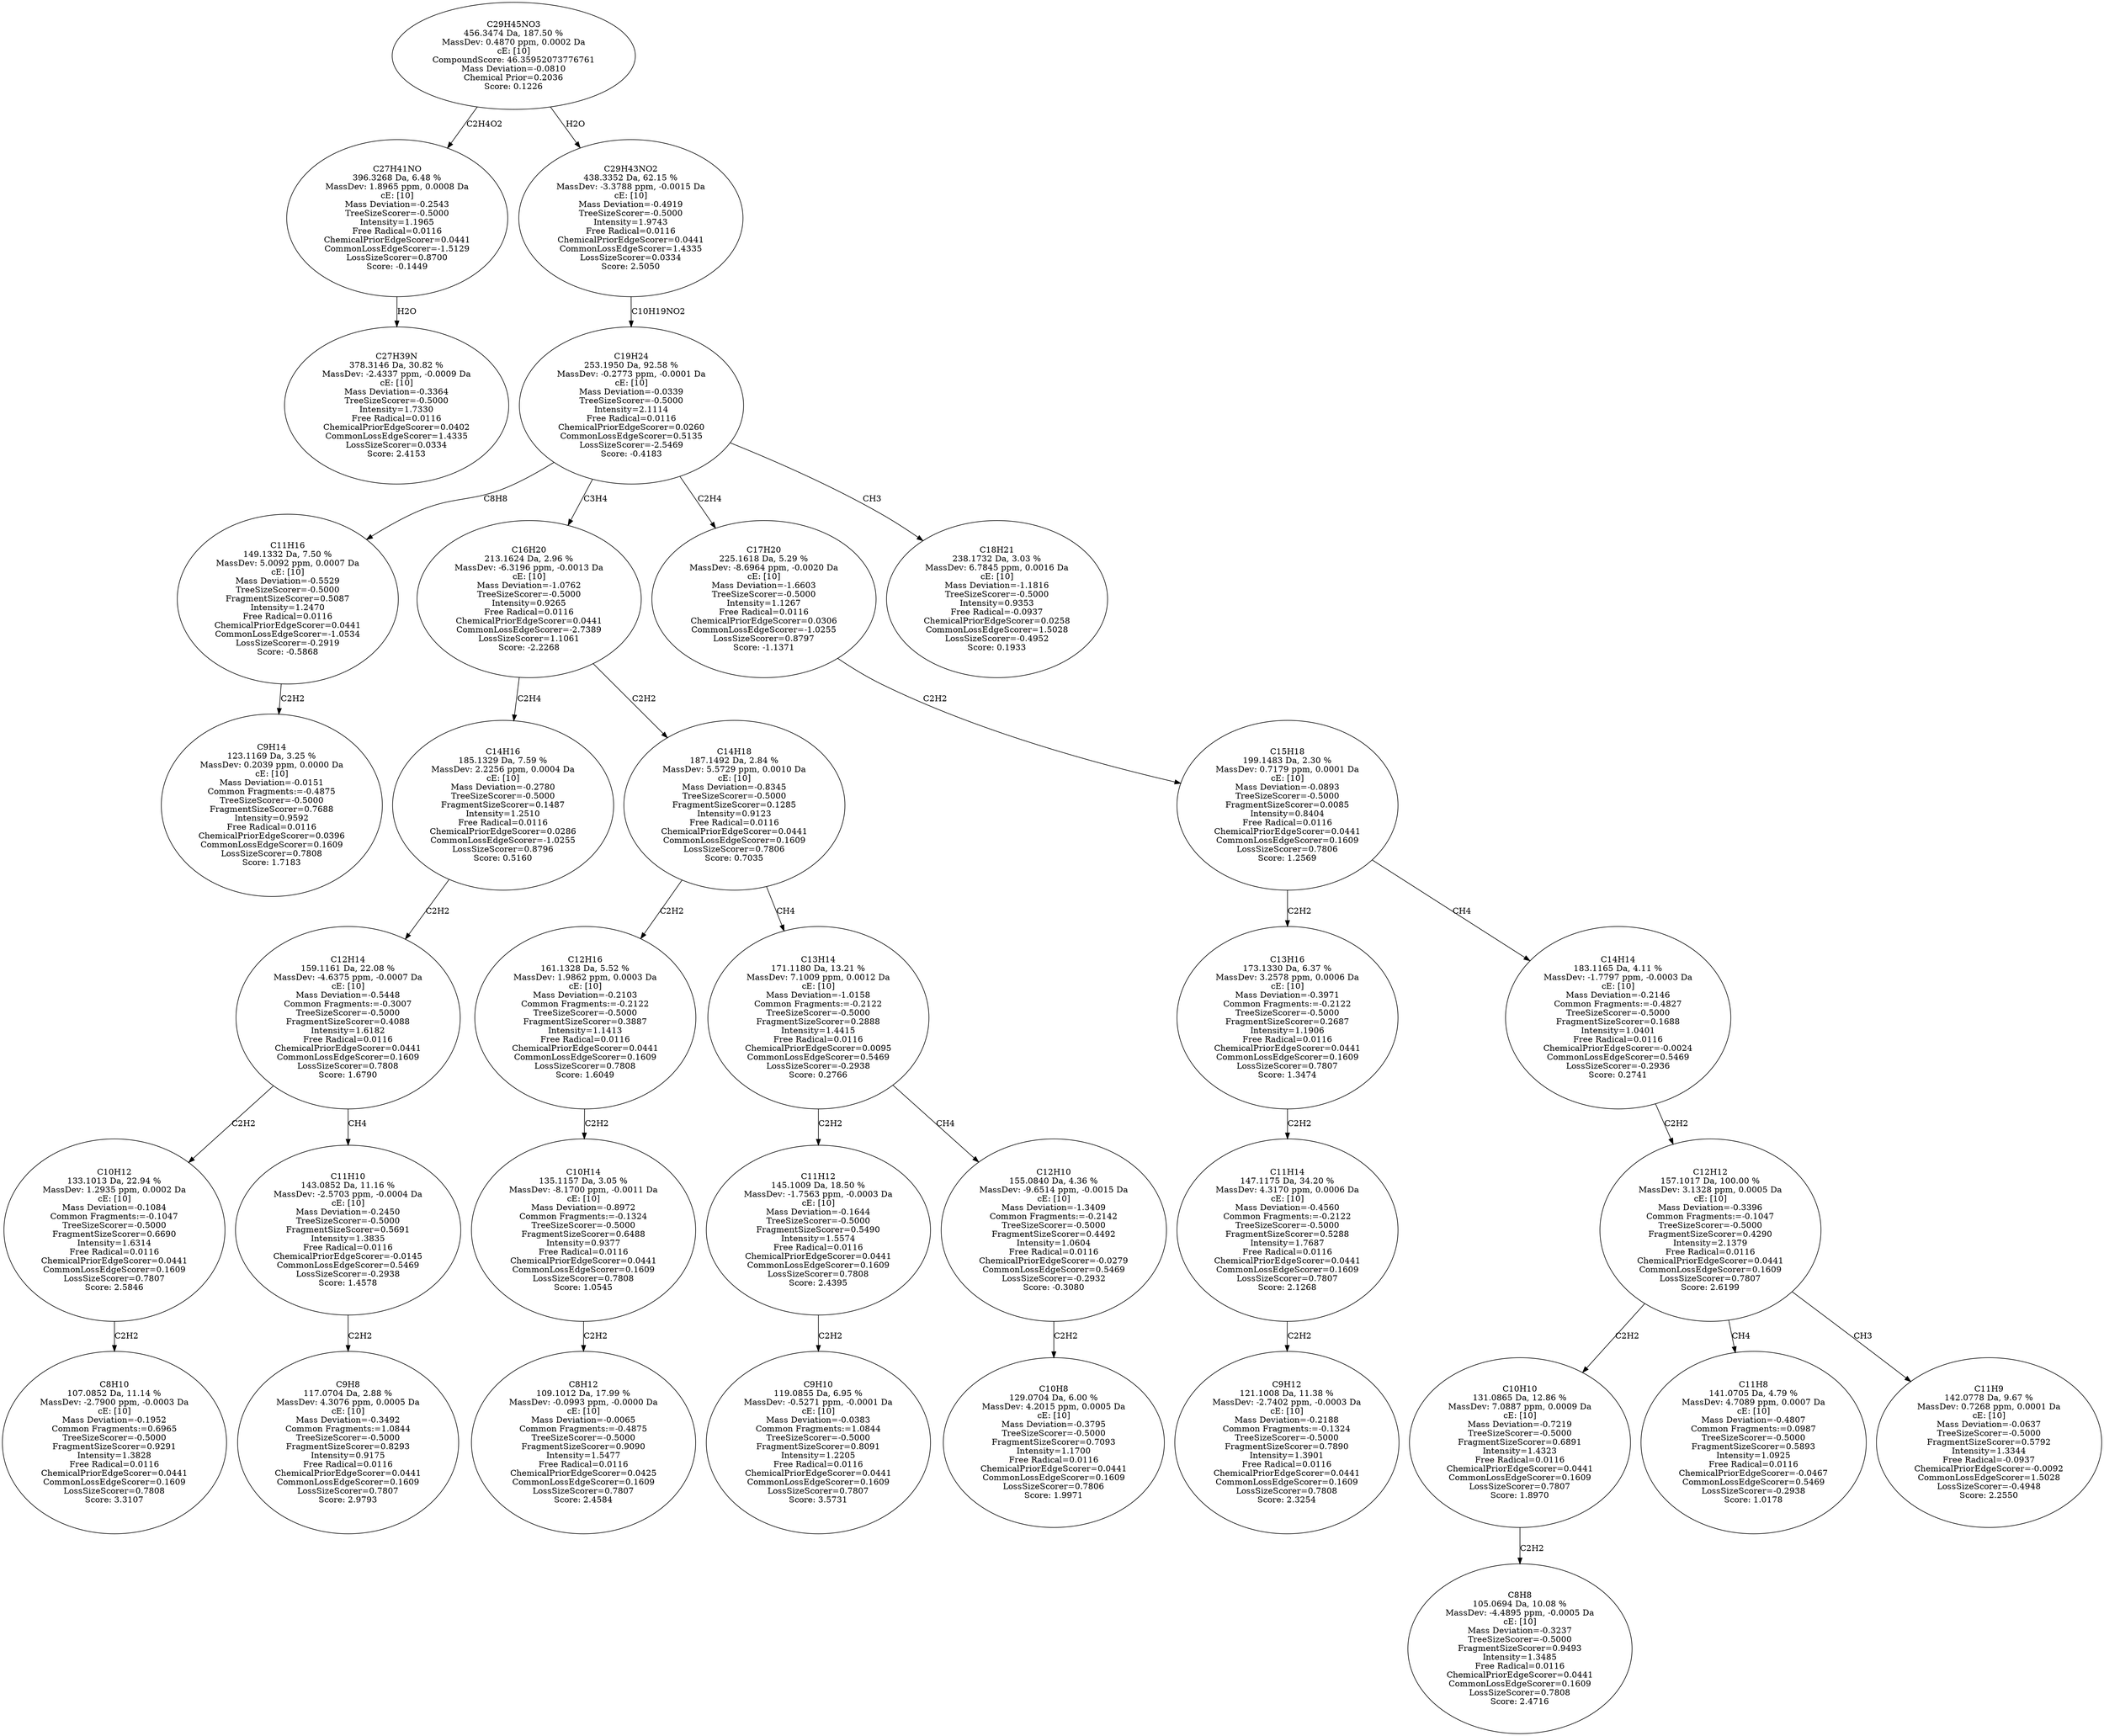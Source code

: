 strict digraph {
v1 [label="C27H39N\n378.3146 Da, 30.82 %\nMassDev: -2.4337 ppm, -0.0009 Da\ncE: [10]\nMass Deviation=-0.3364\nTreeSizeScorer=-0.5000\nIntensity=1.7330\nFree Radical=0.0116\nChemicalPriorEdgeScorer=0.0402\nCommonLossEdgeScorer=1.4335\nLossSizeScorer=0.0334\nScore: 2.4153"];
v2 [label="C27H41NO\n396.3268 Da, 6.48 %\nMassDev: 1.8965 ppm, 0.0008 Da\ncE: [10]\nMass Deviation=-0.2543\nTreeSizeScorer=-0.5000\nIntensity=1.1965\nFree Radical=0.0116\nChemicalPriorEdgeScorer=0.0441\nCommonLossEdgeScorer=-1.5129\nLossSizeScorer=0.8700\nScore: -0.1449"];
v3 [label="C9H14\n123.1169 Da, 3.25 %\nMassDev: 0.2039 ppm, 0.0000 Da\ncE: [10]\nMass Deviation=-0.0151\nCommon Fragments:=-0.4875\nTreeSizeScorer=-0.5000\nFragmentSizeScorer=0.7688\nIntensity=0.9592\nFree Radical=0.0116\nChemicalPriorEdgeScorer=0.0396\nCommonLossEdgeScorer=0.1609\nLossSizeScorer=0.7808\nScore: 1.7183"];
v4 [label="C11H16\n149.1332 Da, 7.50 %\nMassDev: 5.0092 ppm, 0.0007 Da\ncE: [10]\nMass Deviation=-0.5529\nTreeSizeScorer=-0.5000\nFragmentSizeScorer=0.5087\nIntensity=1.2470\nFree Radical=0.0116\nChemicalPriorEdgeScorer=0.0441\nCommonLossEdgeScorer=-1.0534\nLossSizeScorer=-0.2919\nScore: -0.5868"];
v5 [label="C8H10\n107.0852 Da, 11.14 %\nMassDev: -2.7900 ppm, -0.0003 Da\ncE: [10]\nMass Deviation=-0.1952\nCommon Fragments:=0.6965\nTreeSizeScorer=-0.5000\nFragmentSizeScorer=0.9291\nIntensity=1.3828\nFree Radical=0.0116\nChemicalPriorEdgeScorer=0.0441\nCommonLossEdgeScorer=0.1609\nLossSizeScorer=0.7808\nScore: 3.3107"];
v6 [label="C10H12\n133.1013 Da, 22.94 %\nMassDev: 1.2935 ppm, 0.0002 Da\ncE: [10]\nMass Deviation=-0.1084\nCommon Fragments:=-0.1047\nTreeSizeScorer=-0.5000\nFragmentSizeScorer=0.6690\nIntensity=1.6314\nFree Radical=0.0116\nChemicalPriorEdgeScorer=0.0441\nCommonLossEdgeScorer=0.1609\nLossSizeScorer=0.7807\nScore: 2.5846"];
v7 [label="C9H8\n117.0704 Da, 2.88 %\nMassDev: 4.3076 ppm, 0.0005 Da\ncE: [10]\nMass Deviation=-0.3492\nCommon Fragments:=1.0844\nTreeSizeScorer=-0.5000\nFragmentSizeScorer=0.8293\nIntensity=0.9175\nFree Radical=0.0116\nChemicalPriorEdgeScorer=0.0441\nCommonLossEdgeScorer=0.1609\nLossSizeScorer=0.7807\nScore: 2.9793"];
v8 [label="C11H10\n143.0852 Da, 11.16 %\nMassDev: -2.5703 ppm, -0.0004 Da\ncE: [10]\nMass Deviation=-0.2450\nTreeSizeScorer=-0.5000\nFragmentSizeScorer=0.5691\nIntensity=1.3835\nFree Radical=0.0116\nChemicalPriorEdgeScorer=-0.0145\nCommonLossEdgeScorer=0.5469\nLossSizeScorer=-0.2938\nScore: 1.4578"];
v9 [label="C12H14\n159.1161 Da, 22.08 %\nMassDev: -4.6375 ppm, -0.0007 Da\ncE: [10]\nMass Deviation=-0.5448\nCommon Fragments:=-0.3007\nTreeSizeScorer=-0.5000\nFragmentSizeScorer=0.4088\nIntensity=1.6182\nFree Radical=0.0116\nChemicalPriorEdgeScorer=0.0441\nCommonLossEdgeScorer=0.1609\nLossSizeScorer=0.7808\nScore: 1.6790"];
v10 [label="C14H16\n185.1329 Da, 7.59 %\nMassDev: 2.2256 ppm, 0.0004 Da\ncE: [10]\nMass Deviation=-0.2780\nTreeSizeScorer=-0.5000\nFragmentSizeScorer=0.1487\nIntensity=1.2510\nFree Radical=0.0116\nChemicalPriorEdgeScorer=0.0286\nCommonLossEdgeScorer=-1.0255\nLossSizeScorer=0.8796\nScore: 0.5160"];
v11 [label="C8H12\n109.1012 Da, 17.99 %\nMassDev: -0.0993 ppm, -0.0000 Da\ncE: [10]\nMass Deviation=-0.0065\nCommon Fragments:=-0.4875\nTreeSizeScorer=-0.5000\nFragmentSizeScorer=0.9090\nIntensity=1.5477\nFree Radical=0.0116\nChemicalPriorEdgeScorer=0.0425\nCommonLossEdgeScorer=0.1609\nLossSizeScorer=0.7807\nScore: 2.4584"];
v12 [label="C10H14\n135.1157 Da, 3.05 %\nMassDev: -8.1700 ppm, -0.0011 Da\ncE: [10]\nMass Deviation=-0.8972\nCommon Fragments:=-0.1324\nTreeSizeScorer=-0.5000\nFragmentSizeScorer=0.6488\nIntensity=0.9377\nFree Radical=0.0116\nChemicalPriorEdgeScorer=0.0441\nCommonLossEdgeScorer=0.1609\nLossSizeScorer=0.7808\nScore: 1.0545"];
v13 [label="C12H16\n161.1328 Da, 5.52 %\nMassDev: 1.9862 ppm, 0.0003 Da\ncE: [10]\nMass Deviation=-0.2103\nCommon Fragments:=-0.2122\nTreeSizeScorer=-0.5000\nFragmentSizeScorer=0.3887\nIntensity=1.1413\nFree Radical=0.0116\nChemicalPriorEdgeScorer=0.0441\nCommonLossEdgeScorer=0.1609\nLossSizeScorer=0.7808\nScore: 1.6049"];
v14 [label="C9H10\n119.0855 Da, 6.95 %\nMassDev: -0.5271 ppm, -0.0001 Da\ncE: [10]\nMass Deviation=-0.0383\nCommon Fragments:=1.0844\nTreeSizeScorer=-0.5000\nFragmentSizeScorer=0.8091\nIntensity=1.2205\nFree Radical=0.0116\nChemicalPriorEdgeScorer=0.0441\nCommonLossEdgeScorer=0.1609\nLossSizeScorer=0.7807\nScore: 3.5731"];
v15 [label="C11H12\n145.1009 Da, 18.50 %\nMassDev: -1.7563 ppm, -0.0003 Da\ncE: [10]\nMass Deviation=-0.1644\nTreeSizeScorer=-0.5000\nFragmentSizeScorer=0.5490\nIntensity=1.5574\nFree Radical=0.0116\nChemicalPriorEdgeScorer=0.0441\nCommonLossEdgeScorer=0.1609\nLossSizeScorer=0.7808\nScore: 2.4395"];
v16 [label="C10H8\n129.0704 Da, 6.00 %\nMassDev: 4.2015 ppm, 0.0005 Da\ncE: [10]\nMass Deviation=-0.3795\nTreeSizeScorer=-0.5000\nFragmentSizeScorer=0.7093\nIntensity=1.1700\nFree Radical=0.0116\nChemicalPriorEdgeScorer=0.0441\nCommonLossEdgeScorer=0.1609\nLossSizeScorer=0.7806\nScore: 1.9971"];
v17 [label="C12H10\n155.0840 Da, 4.36 %\nMassDev: -9.6514 ppm, -0.0015 Da\ncE: [10]\nMass Deviation=-1.3409\nCommon Fragments:=-0.2142\nTreeSizeScorer=-0.5000\nFragmentSizeScorer=0.4492\nIntensity=1.0604\nFree Radical=0.0116\nChemicalPriorEdgeScorer=-0.0279\nCommonLossEdgeScorer=0.5469\nLossSizeScorer=-0.2932\nScore: -0.3080"];
v18 [label="C13H14\n171.1180 Da, 13.21 %\nMassDev: 7.1009 ppm, 0.0012 Da\ncE: [10]\nMass Deviation=-1.0158\nCommon Fragments:=-0.2122\nTreeSizeScorer=-0.5000\nFragmentSizeScorer=0.2888\nIntensity=1.4415\nFree Radical=0.0116\nChemicalPriorEdgeScorer=0.0095\nCommonLossEdgeScorer=0.5469\nLossSizeScorer=-0.2938\nScore: 0.2766"];
v19 [label="C14H18\n187.1492 Da, 2.84 %\nMassDev: 5.5729 ppm, 0.0010 Da\ncE: [10]\nMass Deviation=-0.8345\nTreeSizeScorer=-0.5000\nFragmentSizeScorer=0.1285\nIntensity=0.9123\nFree Radical=0.0116\nChemicalPriorEdgeScorer=0.0441\nCommonLossEdgeScorer=0.1609\nLossSizeScorer=0.7806\nScore: 0.7035"];
v20 [label="C16H20\n213.1624 Da, 2.96 %\nMassDev: -6.3196 ppm, -0.0013 Da\ncE: [10]\nMass Deviation=-1.0762\nTreeSizeScorer=-0.5000\nIntensity=0.9265\nFree Radical=0.0116\nChemicalPriorEdgeScorer=0.0441\nCommonLossEdgeScorer=-2.7389\nLossSizeScorer=1.1061\nScore: -2.2268"];
v21 [label="C9H12\n121.1008 Da, 11.38 %\nMassDev: -2.7402 ppm, -0.0003 Da\ncE: [10]\nMass Deviation=-0.2188\nCommon Fragments:=-0.1324\nTreeSizeScorer=-0.5000\nFragmentSizeScorer=0.7890\nIntensity=1.3901\nFree Radical=0.0116\nChemicalPriorEdgeScorer=0.0441\nCommonLossEdgeScorer=0.1609\nLossSizeScorer=0.7808\nScore: 2.3254"];
v22 [label="C11H14\n147.1175 Da, 34.20 %\nMassDev: 4.3170 ppm, 0.0006 Da\ncE: [10]\nMass Deviation=-0.4560\nCommon Fragments:=-0.2122\nTreeSizeScorer=-0.5000\nFragmentSizeScorer=0.5288\nIntensity=1.7687\nFree Radical=0.0116\nChemicalPriorEdgeScorer=0.0441\nCommonLossEdgeScorer=0.1609\nLossSizeScorer=0.7807\nScore: 2.1268"];
v23 [label="C13H16\n173.1330 Da, 6.37 %\nMassDev: 3.2578 ppm, 0.0006 Da\ncE: [10]\nMass Deviation=-0.3971\nCommon Fragments:=-0.2122\nTreeSizeScorer=-0.5000\nFragmentSizeScorer=0.2687\nIntensity=1.1906\nFree Radical=0.0116\nChemicalPriorEdgeScorer=0.0441\nCommonLossEdgeScorer=0.1609\nLossSizeScorer=0.7807\nScore: 1.3474"];
v24 [label="C8H8\n105.0694 Da, 10.08 %\nMassDev: -4.4895 ppm, -0.0005 Da\ncE: [10]\nMass Deviation=-0.3237\nTreeSizeScorer=-0.5000\nFragmentSizeScorer=0.9493\nIntensity=1.3485\nFree Radical=0.0116\nChemicalPriorEdgeScorer=0.0441\nCommonLossEdgeScorer=0.1609\nLossSizeScorer=0.7808\nScore: 2.4716"];
v25 [label="C10H10\n131.0865 Da, 12.86 %\nMassDev: 7.0887 ppm, 0.0009 Da\ncE: [10]\nMass Deviation=-0.7219\nTreeSizeScorer=-0.5000\nFragmentSizeScorer=0.6891\nIntensity=1.4323\nFree Radical=0.0116\nChemicalPriorEdgeScorer=0.0441\nCommonLossEdgeScorer=0.1609\nLossSizeScorer=0.7807\nScore: 1.8970"];
v26 [label="C11H8\n141.0705 Da, 4.79 %\nMassDev: 4.7089 ppm, 0.0007 Da\ncE: [10]\nMass Deviation=-0.4807\nCommon Fragments:=0.0987\nTreeSizeScorer=-0.5000\nFragmentSizeScorer=0.5893\nIntensity=1.0925\nFree Radical=0.0116\nChemicalPriorEdgeScorer=-0.0467\nCommonLossEdgeScorer=0.5469\nLossSizeScorer=-0.2938\nScore: 1.0178"];
v27 [label="C11H9\n142.0778 Da, 9.67 %\nMassDev: 0.7268 ppm, 0.0001 Da\ncE: [10]\nMass Deviation=-0.0637\nTreeSizeScorer=-0.5000\nFragmentSizeScorer=0.5792\nIntensity=1.3344\nFree Radical=-0.0937\nChemicalPriorEdgeScorer=-0.0092\nCommonLossEdgeScorer=1.5028\nLossSizeScorer=-0.4948\nScore: 2.2550"];
v28 [label="C12H12\n157.1017 Da, 100.00 %\nMassDev: 3.1328 ppm, 0.0005 Da\ncE: [10]\nMass Deviation=-0.3396\nCommon Fragments:=-0.1047\nTreeSizeScorer=-0.5000\nFragmentSizeScorer=0.4290\nIntensity=2.1379\nFree Radical=0.0116\nChemicalPriorEdgeScorer=0.0441\nCommonLossEdgeScorer=0.1609\nLossSizeScorer=0.7807\nScore: 2.6199"];
v29 [label="C14H14\n183.1165 Da, 4.11 %\nMassDev: -1.7797 ppm, -0.0003 Da\ncE: [10]\nMass Deviation=-0.2146\nCommon Fragments:=-0.4827\nTreeSizeScorer=-0.5000\nFragmentSizeScorer=0.1688\nIntensity=1.0401\nFree Radical=0.0116\nChemicalPriorEdgeScorer=-0.0024\nCommonLossEdgeScorer=0.5469\nLossSizeScorer=-0.2936\nScore: 0.2741"];
v30 [label="C15H18\n199.1483 Da, 2.30 %\nMassDev: 0.7179 ppm, 0.0001 Da\ncE: [10]\nMass Deviation=-0.0893\nTreeSizeScorer=-0.5000\nFragmentSizeScorer=0.0085\nIntensity=0.8404\nFree Radical=0.0116\nChemicalPriorEdgeScorer=0.0441\nCommonLossEdgeScorer=0.1609\nLossSizeScorer=0.7806\nScore: 1.2569"];
v31 [label="C17H20\n225.1618 Da, 5.29 %\nMassDev: -8.6964 ppm, -0.0020 Da\ncE: [10]\nMass Deviation=-1.6603\nTreeSizeScorer=-0.5000\nIntensity=1.1267\nFree Radical=0.0116\nChemicalPriorEdgeScorer=0.0306\nCommonLossEdgeScorer=-1.0255\nLossSizeScorer=0.8797\nScore: -1.1371"];
v32 [label="C18H21\n238.1732 Da, 3.03 %\nMassDev: 6.7845 ppm, 0.0016 Da\ncE: [10]\nMass Deviation=-1.1816\nTreeSizeScorer=-0.5000\nIntensity=0.9353\nFree Radical=-0.0937\nChemicalPriorEdgeScorer=0.0258\nCommonLossEdgeScorer=1.5028\nLossSizeScorer=-0.4952\nScore: 0.1933"];
v33 [label="C19H24\n253.1950 Da, 92.58 %\nMassDev: -0.2773 ppm, -0.0001 Da\ncE: [10]\nMass Deviation=-0.0339\nTreeSizeScorer=-0.5000\nIntensity=2.1114\nFree Radical=0.0116\nChemicalPriorEdgeScorer=0.0260\nCommonLossEdgeScorer=0.5135\nLossSizeScorer=-2.5469\nScore: -0.4183"];
v34 [label="C29H43NO2\n438.3352 Da, 62.15 %\nMassDev: -3.3788 ppm, -0.0015 Da\ncE: [10]\nMass Deviation=-0.4919\nTreeSizeScorer=-0.5000\nIntensity=1.9743\nFree Radical=0.0116\nChemicalPriorEdgeScorer=0.0441\nCommonLossEdgeScorer=1.4335\nLossSizeScorer=0.0334\nScore: 2.5050"];
v35 [label="C29H45NO3\n456.3474 Da, 187.50 %\nMassDev: 0.4870 ppm, 0.0002 Da\ncE: [10]\nCompoundScore: 46.35952073776761\nMass Deviation=-0.0810\nChemical Prior=0.2036\nScore: 0.1226"];
v2 -> v1 [label="H2O"];
v35 -> v2 [label="C2H4O2"];
v4 -> v3 [label="C2H2"];
v33 -> v4 [label="C8H8"];
v6 -> v5 [label="C2H2"];
v9 -> v6 [label="C2H2"];
v8 -> v7 [label="C2H2"];
v9 -> v8 [label="CH4"];
v10 -> v9 [label="C2H2"];
v20 -> v10 [label="C2H4"];
v12 -> v11 [label="C2H2"];
v13 -> v12 [label="C2H2"];
v19 -> v13 [label="C2H2"];
v15 -> v14 [label="C2H2"];
v18 -> v15 [label="C2H2"];
v17 -> v16 [label="C2H2"];
v18 -> v17 [label="CH4"];
v19 -> v18 [label="CH4"];
v20 -> v19 [label="C2H2"];
v33 -> v20 [label="C3H4"];
v22 -> v21 [label="C2H2"];
v23 -> v22 [label="C2H2"];
v30 -> v23 [label="C2H2"];
v25 -> v24 [label="C2H2"];
v28 -> v25 [label="C2H2"];
v28 -> v26 [label="CH4"];
v28 -> v27 [label="CH3"];
v29 -> v28 [label="C2H2"];
v30 -> v29 [label="CH4"];
v31 -> v30 [label="C2H2"];
v33 -> v31 [label="C2H4"];
v33 -> v32 [label="CH3"];
v34 -> v33 [label="C10H19NO2"];
v35 -> v34 [label="H2O"];
}
